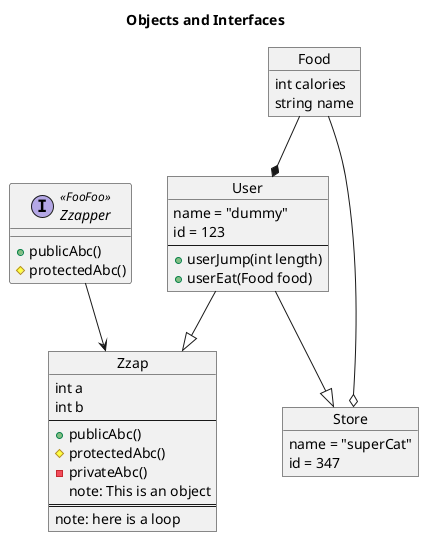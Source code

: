 @startuml
title Objects and Interfaces

interface Zzapper <<FooFoo>>  {
  +publicAbc()
  #protectedAbc()
}

object Zzap {
  int a
  int b
  --
  +publicAbc()
  #protectedAbc()
  -privateAbc()
  note: This is an object
  ==
  note: here is a loop
}

object User {
  name = "dummy"
  id = 123
  --
  +userJump(int length)
  +userEat(Food food)
}

object Food {
  int calories
  string name
}

object Store {
  name = "superCat"
  id = 347
}

Zzapper --> Zzap

User --|> Store
User --|> Zzap

Food --* User
Food --o Store
@enduml
